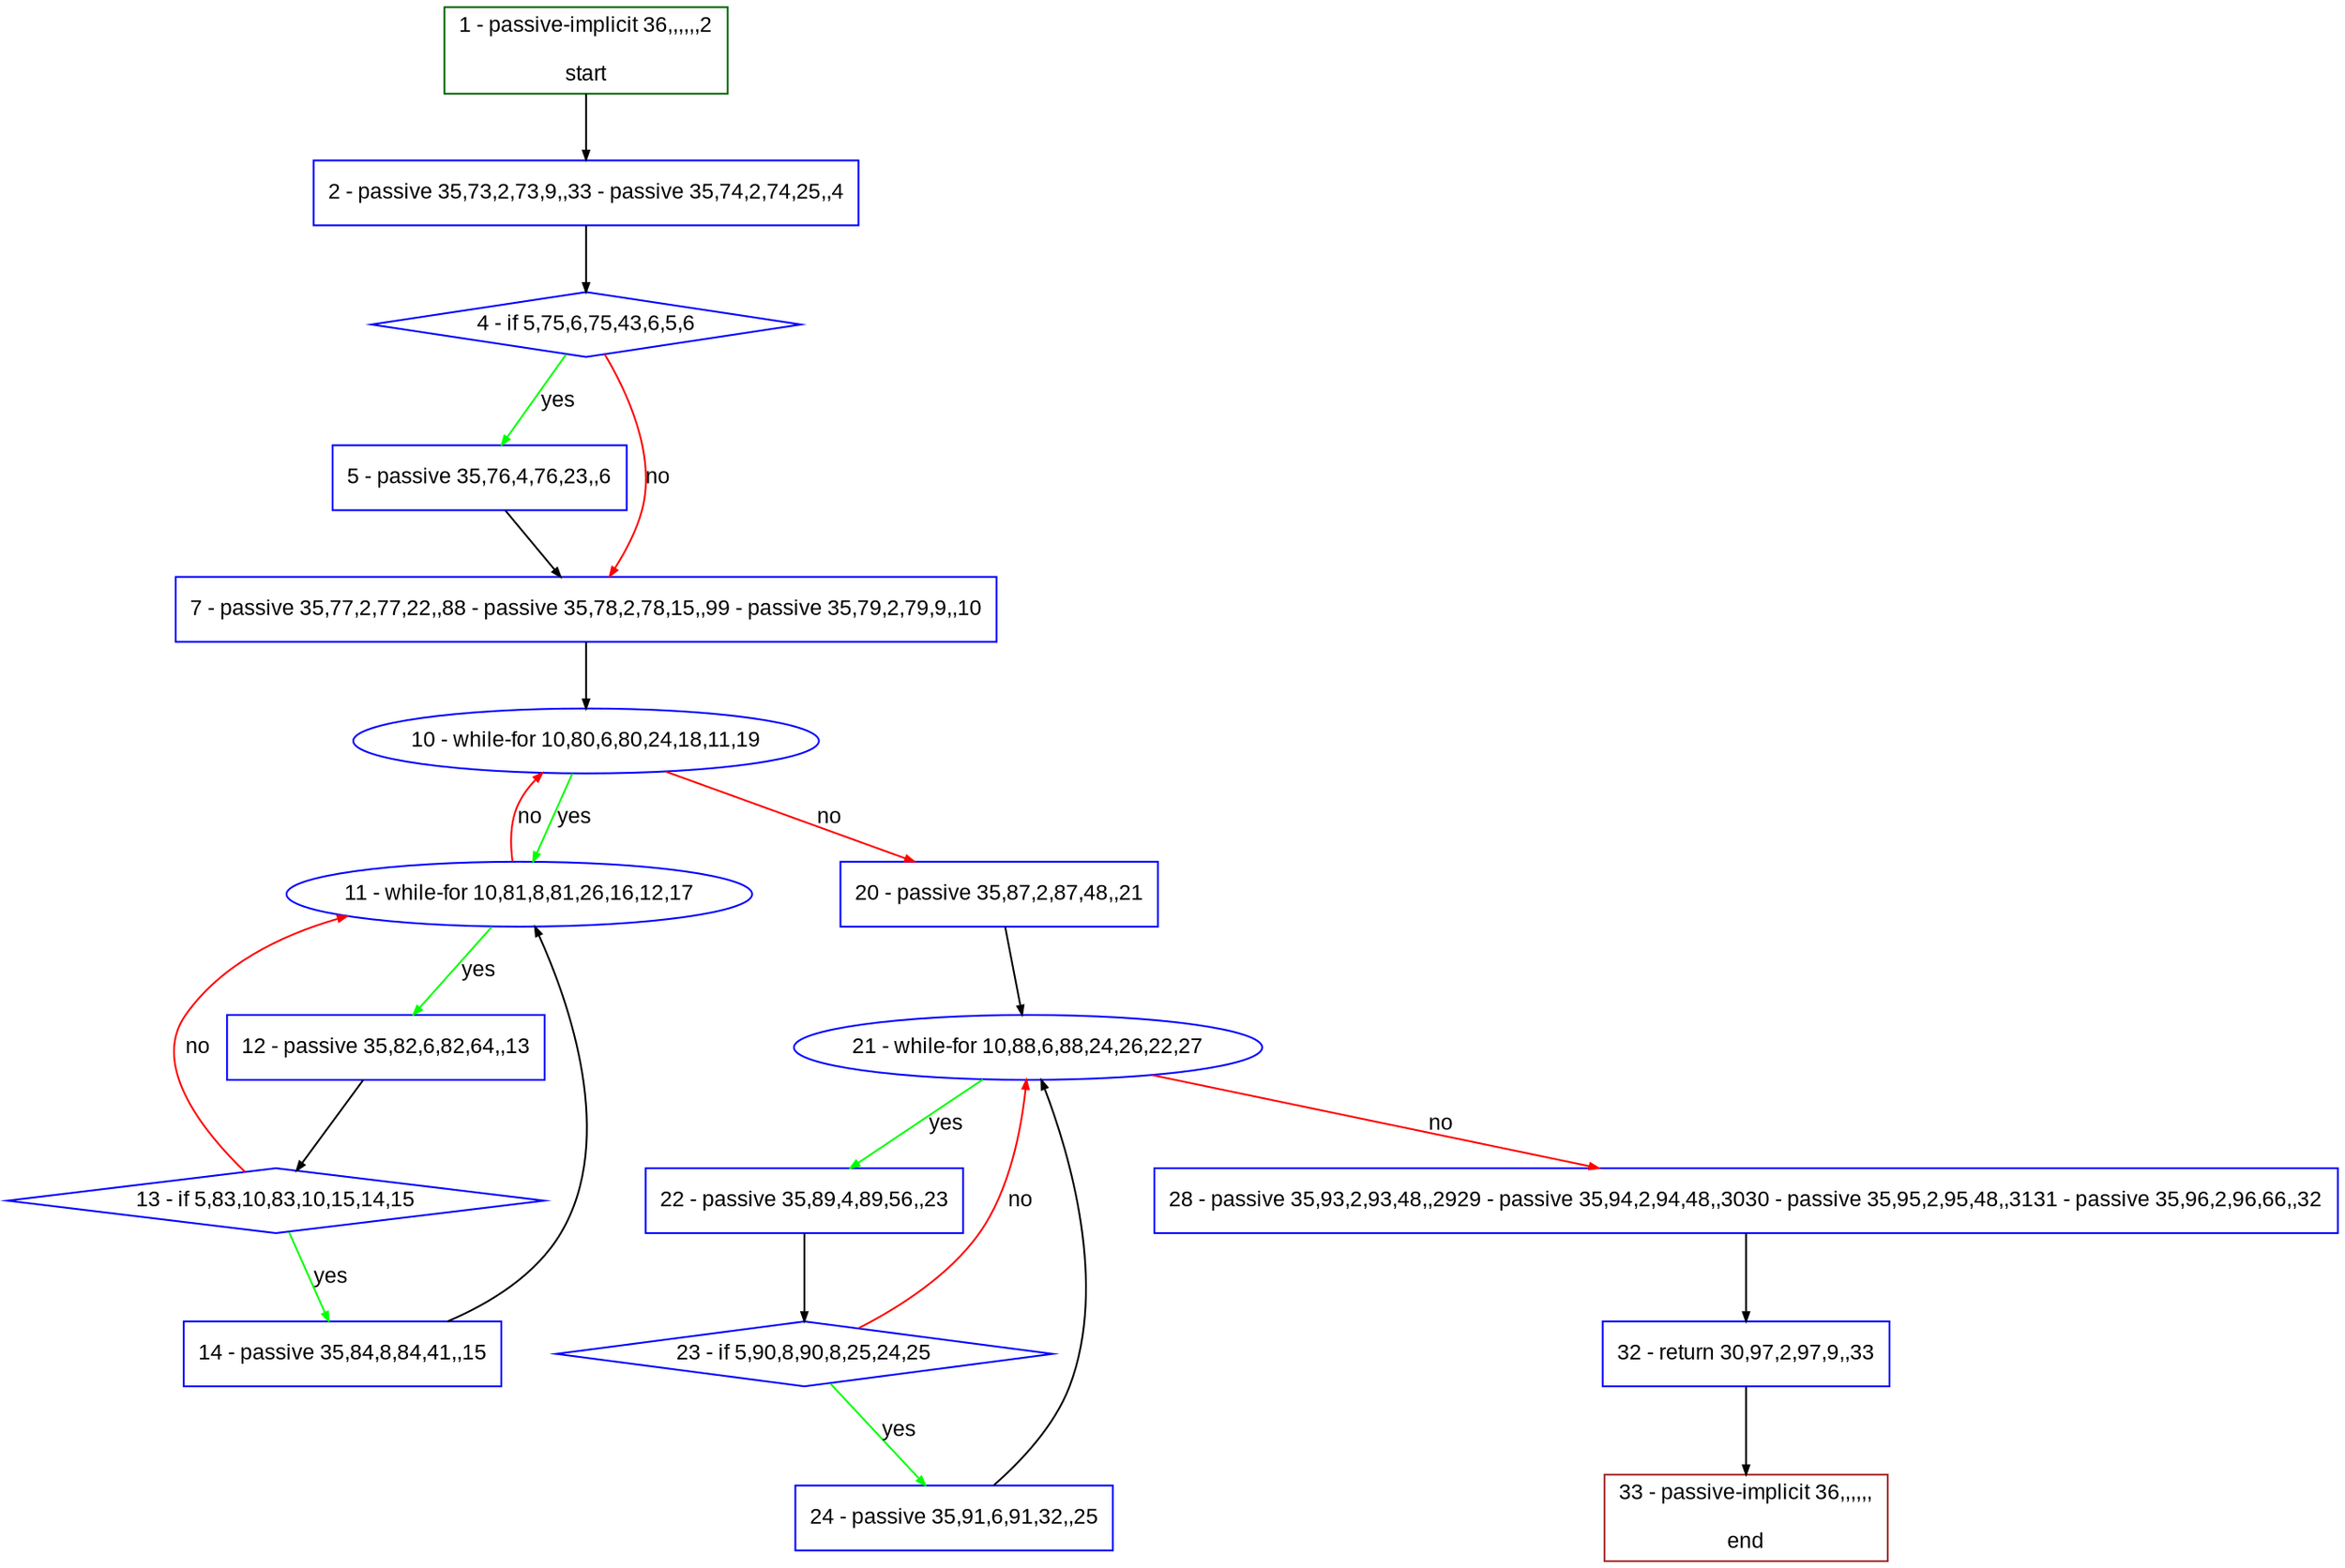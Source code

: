 digraph "" {
  graph [pack="true", label="", fontsize="12", packmode="clust", fontname="Arial", fillcolor="#FFFFCC", bgcolor="white", style="rounded,filled", compound="true"];
  node [node_initialized="no", label="", color="grey", fontsize="12", fillcolor="white", fontname="Arial", style="filled", shape="rectangle", compound="true", fixedsize="false"];
  edge [fontcolor="black", arrowhead="normal", arrowtail="none", arrowsize="0.5", ltail="", label="", color="black", fontsize="12", lhead="", fontname="Arial", dir="forward", compound="true"];
  __N1 [label="2 - passive 35,73,2,73,9,,33 - passive 35,74,2,74,25,,4", color="#0000ff", fillcolor="#ffffff", style="filled", shape="box"];
  __N2 [label="1 - passive-implicit 36,,,,,,2\n\nstart", color="#006400", fillcolor="#ffffff", style="filled", shape="box"];
  __N3 [label="4 - if 5,75,6,75,43,6,5,6", color="#0000ff", fillcolor="#ffffff", style="filled", shape="diamond"];
  __N4 [label="5 - passive 35,76,4,76,23,,6", color="#0000ff", fillcolor="#ffffff", style="filled", shape="box"];
  __N5 [label="7 - passive 35,77,2,77,22,,88 - passive 35,78,2,78,15,,99 - passive 35,79,2,79,9,,10", color="#0000ff", fillcolor="#ffffff", style="filled", shape="box"];
  __N6 [label="10 - while-for 10,80,6,80,24,18,11,19", color="#0000ff", fillcolor="#ffffff", style="filled", shape="oval"];
  __N7 [label="11 - while-for 10,81,8,81,26,16,12,17", color="#0000ff", fillcolor="#ffffff", style="filled", shape="oval"];
  __N8 [label="20 - passive 35,87,2,87,48,,21", color="#0000ff", fillcolor="#ffffff", style="filled", shape="box"];
  __N9 [label="12 - passive 35,82,6,82,64,,13", color="#0000ff", fillcolor="#ffffff", style="filled", shape="box"];
  __N10 [label="13 - if 5,83,10,83,10,15,14,15", color="#0000ff", fillcolor="#ffffff", style="filled", shape="diamond"];
  __N11 [label="14 - passive 35,84,8,84,41,,15", color="#0000ff", fillcolor="#ffffff", style="filled", shape="box"];
  __N12 [label="21 - while-for 10,88,6,88,24,26,22,27", color="#0000ff", fillcolor="#ffffff", style="filled", shape="oval"];
  __N13 [label="22 - passive 35,89,4,89,56,,23", color="#0000ff", fillcolor="#ffffff", style="filled", shape="box"];
  __N14 [label="28 - passive 35,93,2,93,48,,2929 - passive 35,94,2,94,48,,3030 - passive 35,95,2,95,48,,3131 - passive 35,96,2,96,66,,32", color="#0000ff", fillcolor="#ffffff", style="filled", shape="box"];
  __N15 [label="23 - if 5,90,8,90,8,25,24,25", color="#0000ff", fillcolor="#ffffff", style="filled", shape="diamond"];
  __N16 [label="24 - passive 35,91,6,91,32,,25", color="#0000ff", fillcolor="#ffffff", style="filled", shape="box"];
  __N17 [label="32 - return 30,97,2,97,9,,33", color="#0000ff", fillcolor="#ffffff", style="filled", shape="box"];
  __N18 [label="33 - passive-implicit 36,,,,,,\n\nend", color="#a52a2a", fillcolor="#ffffff", style="filled", shape="box"];
  __N2 -> __N1 [arrowhead="normal", arrowtail="none", color="#000000", label="", dir="forward"];
  __N1 -> __N3 [arrowhead="normal", arrowtail="none", color="#000000", label="", dir="forward"];
  __N3 -> __N4 [arrowhead="normal", arrowtail="none", color="#00ff00", label="yes", dir="forward"];
  __N3 -> __N5 [arrowhead="normal", arrowtail="none", color="#ff0000", label="no", dir="forward"];
  __N4 -> __N5 [arrowhead="normal", arrowtail="none", color="#000000", label="", dir="forward"];
  __N5 -> __N6 [arrowhead="normal", arrowtail="none", color="#000000", label="", dir="forward"];
  __N6 -> __N7 [arrowhead="normal", arrowtail="none", color="#00ff00", label="yes", dir="forward"];
  __N7 -> __N6 [arrowhead="normal", arrowtail="none", color="#ff0000", label="no", dir="forward"];
  __N6 -> __N8 [arrowhead="normal", arrowtail="none", color="#ff0000", label="no", dir="forward"];
  __N7 -> __N9 [arrowhead="normal", arrowtail="none", color="#00ff00", label="yes", dir="forward"];
  __N9 -> __N10 [arrowhead="normal", arrowtail="none", color="#000000", label="", dir="forward"];
  __N10 -> __N7 [arrowhead="normal", arrowtail="none", color="#ff0000", label="no", dir="forward"];
  __N10 -> __N11 [arrowhead="normal", arrowtail="none", color="#00ff00", label="yes", dir="forward"];
  __N11 -> __N7 [arrowhead="normal", arrowtail="none", color="#000000", label="", dir="forward"];
  __N8 -> __N12 [arrowhead="normal", arrowtail="none", color="#000000", label="", dir="forward"];
  __N12 -> __N13 [arrowhead="normal", arrowtail="none", color="#00ff00", label="yes", dir="forward"];
  __N12 -> __N14 [arrowhead="normal", arrowtail="none", color="#ff0000", label="no", dir="forward"];
  __N13 -> __N15 [arrowhead="normal", arrowtail="none", color="#000000", label="", dir="forward"];
  __N15 -> __N12 [arrowhead="normal", arrowtail="none", color="#ff0000", label="no", dir="forward"];
  __N15 -> __N16 [arrowhead="normal", arrowtail="none", color="#00ff00", label="yes", dir="forward"];
  __N16 -> __N12 [arrowhead="normal", arrowtail="none", color="#000000", label="", dir="forward"];
  __N14 -> __N17 [arrowhead="normal", arrowtail="none", color="#000000", label="", dir="forward"];
  __N17 -> __N18 [arrowhead="normal", arrowtail="none", color="#000000", label="", dir="forward"];
}
